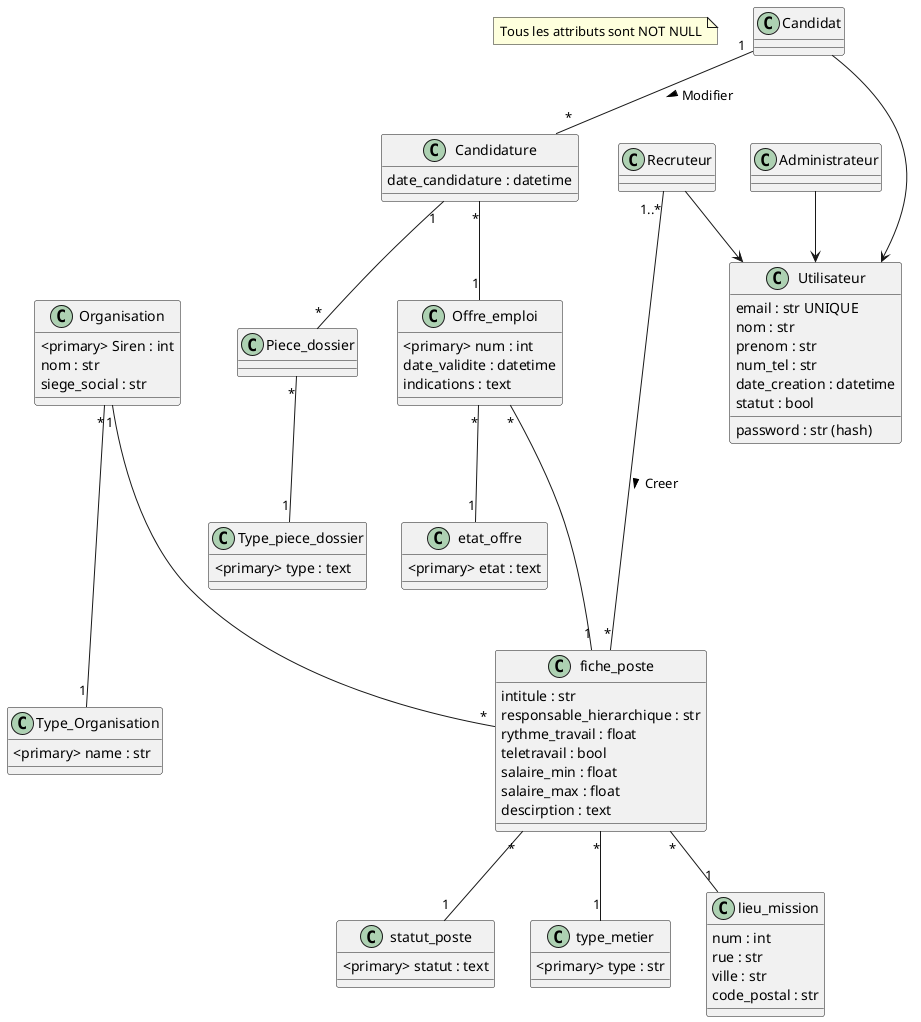 @startuml

note "Tous les attributs sont NOT NULL" as note

class Organisation{
  <primary> Siren : int
  nom : str
  siege_social : str
}

class Type_Organisation{
  <primary> name : str
}

class Offre_emploi {
  <primary> num : int
  date_validite : datetime
  indications : text
}

class etat_offre{
  <primary> etat : text
}


class fiche_poste {
  intitule : str
  responsable_hierarchique : str
  rythme_travail : float
  teletravail : bool
  salaire_min : float
  salaire_max : float
  descirption : text  
  
}

class statut_poste{
  <primary> statut : text
}

class type_metier{
  <primary> type : str
}

class lieu_mission{
  num : int
  rue : str
  ville : str
  code_postal : str

}

class Utilisateur{
  email : str UNIQUE
  nom : str
  prenom : str
  num_tel : str
  date_creation : datetime
  statut : bool
  password : str (hash)
}

class Administrateur{
  
}

class Recruteur{
  
}

class Candidat{
  
}

class Candidature{
  date_candidature : datetime
}

class Type_piece_dossier{
  <primary> type : text
}

class Piece_dossier{
}


Organisation "*" --- "1" Type_Organisation
Organisation "1" --- "*" fiche_poste
Offre_emploi "*" -- "1" etat_offre
fiche_poste "*" -- "1" statut_poste
fiche_poste "*" -- "1" type_metier
fiche_poste "*" -- "1" lieu_mission
Offre_emploi "*" --- "1" fiche_poste
Administrateur --> Utilisateur
Recruteur --> Utilisateur
Candidat ---> Utilisateur
Recruteur "1..*" --- "*" fiche_poste : "Creer >"
Candidature "1" -- "*" Piece_dossier
Piece_dossier "*" -- "1" Type_piece_dossier
Candidature "*" -- "1" Offre_emploi
Candidat "1" -- "*" Candidature : "Modifier >"


@enduml
